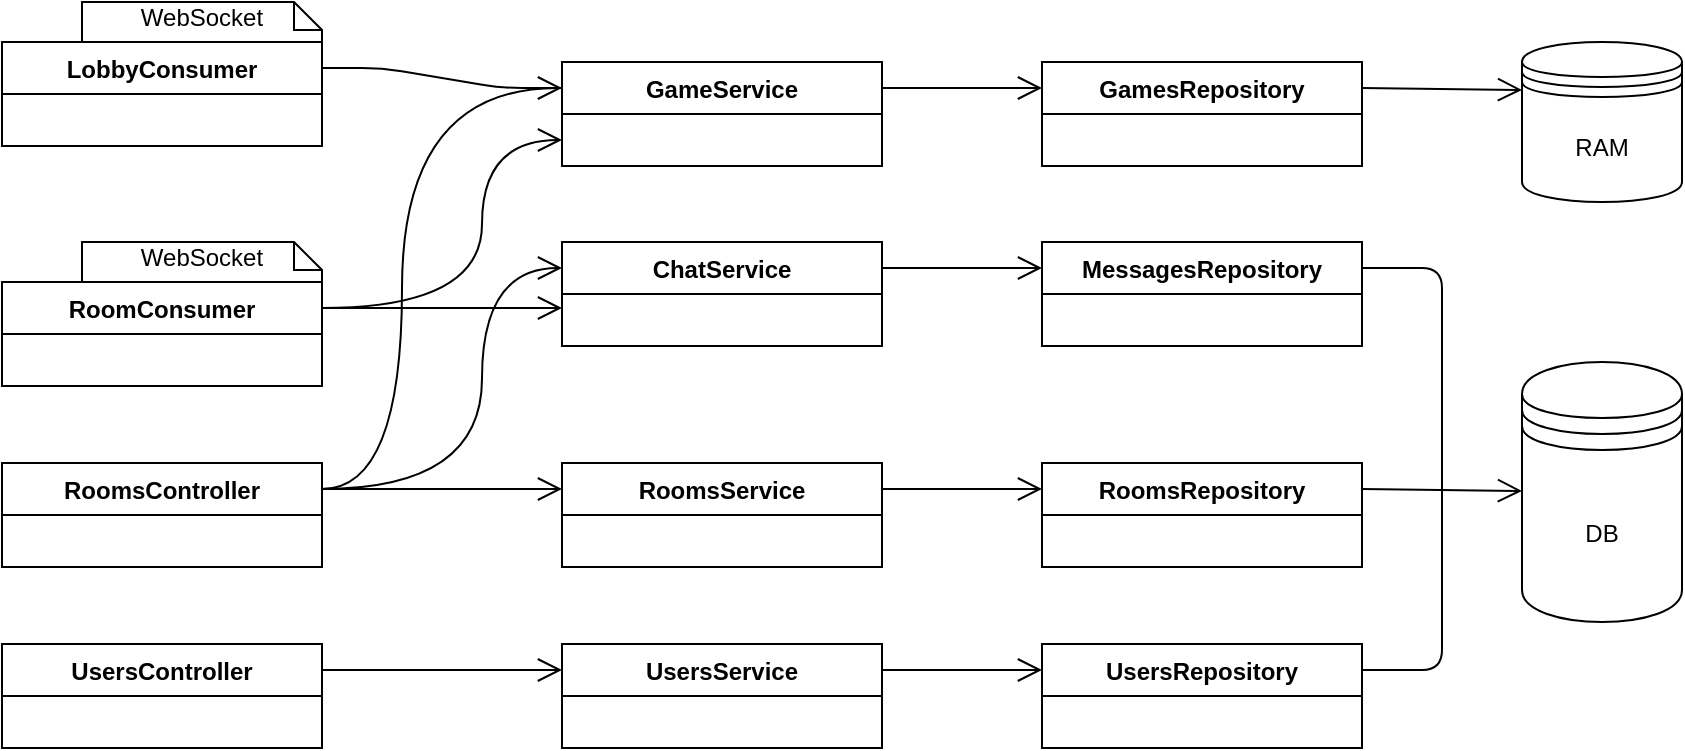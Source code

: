 <mxfile version="12.1.9" type="device" pages="1"><diagram id="3VxCbo50hHaCCFM6h1vI" name="Страница 1"><mxGraphModel dx="1350" dy="759" grid="1" gridSize="10" guides="1" tooltips="1" connect="1" arrows="1" fold="1" page="1" pageScale="1" pageWidth="1169" pageHeight="827" math="0" shadow="0"><root><mxCell id="0"/><mxCell id="1" parent="0"/><mxCell id="SbB426saY0wgJ_eDa3fp-4" value="DB" style="shape=datastore;whiteSpace=wrap;html=1;" parent="1" vertex="1"><mxGeometry x="880" y="220" width="80" height="130" as="geometry"/></mxCell><mxCell id="SbB426saY0wgJ_eDa3fp-23" value="ChatService" style="swimlane;fontStyle=1;childLayout=stackLayout;horizontal=1;startSize=26;fillColor=none;horizontalStack=0;resizeParent=1;resizeParentMax=0;resizeLast=0;collapsible=1;marginBottom=0;" parent="1" vertex="1"><mxGeometry x="400" y="160" width="160" height="52" as="geometry"/></mxCell><mxCell id="SbB426saY0wgJ_eDa3fp-24" value="UsersController" style="swimlane;fontStyle=1;childLayout=stackLayout;horizontal=1;startSize=26;fillColor=none;horizontalStack=0;resizeParent=1;resizeParentMax=0;resizeLast=0;collapsible=1;marginBottom=0;" parent="1" vertex="1"><mxGeometry x="120" y="361" width="160" height="52" as="geometry"><mxRectangle x="120" y="180" width="120" height="26" as="alternateBounds"/></mxGeometry></mxCell><mxCell id="SbB426saY0wgJ_eDa3fp-26" value="RoomsController" style="swimlane;fontStyle=1;childLayout=stackLayout;horizontal=1;startSize=26;fillColor=none;horizontalStack=0;resizeParent=1;resizeParentMax=0;resizeLast=0;collapsible=1;marginBottom=0;" parent="1" vertex="1"><mxGeometry x="120" y="270.5" width="160" height="52" as="geometry"><mxRectangle x="120" y="180" width="120" height="26" as="alternateBounds"/></mxGeometry></mxCell><mxCell id="SbB426saY0wgJ_eDa3fp-27" value="GameService" style="swimlane;fontStyle=1;childLayout=stackLayout;horizontal=1;startSize=26;fillColor=none;horizontalStack=0;resizeParent=1;resizeParentMax=0;resizeLast=0;collapsible=1;marginBottom=0;" parent="1" vertex="1"><mxGeometry x="400" y="70" width="160" height="52" as="geometry"/></mxCell><mxCell id="SbB426saY0wgJ_eDa3fp-30" value="UsersService" style="swimlane;fontStyle=1;childLayout=stackLayout;horizontal=1;startSize=26;fillColor=none;horizontalStack=0;resizeParent=1;resizeParentMax=0;resizeLast=0;collapsible=1;marginBottom=0;" parent="1" vertex="1"><mxGeometry x="400" y="361" width="160" height="52" as="geometry"/></mxCell><mxCell id="SbB426saY0wgJ_eDa3fp-31" value="" style="endArrow=open;endSize=10;html=1;exitX=1;exitY=0.25;exitDx=0;exitDy=0;entryX=0;entryY=0.25;entryDx=0;entryDy=0;" parent="1" source="SbB426saY0wgJ_eDa3fp-24" target="SbB426saY0wgJ_eDa3fp-30" edge="1"><mxGeometry x="0.125" y="-30" width="160" relative="1" as="geometry"><mxPoint x="300" y="357" as="sourcePoint"/><mxPoint x="380" y="387.0" as="targetPoint"/><mxPoint as="offset"/></mxGeometry></mxCell><mxCell id="SbB426saY0wgJ_eDa3fp-32" value="RoomsService" style="swimlane;fontStyle=1;childLayout=stackLayout;horizontal=1;startSize=26;fillColor=none;horizontalStack=0;resizeParent=1;resizeParentMax=0;resizeLast=0;collapsible=1;marginBottom=0;" parent="1" vertex="1"><mxGeometry x="400" y="270.5" width="160" height="52" as="geometry"/></mxCell><mxCell id="R4B889OyxI68Hv-GTnjq-2" value="" style="endArrow=open;endSize=10;html=1;exitX=1;exitY=0.25;exitDx=0;exitDy=0;entryX=0;entryY=0.25;entryDx=0;entryDy=0;edgeStyle=orthogonalEdgeStyle;curved=1;" edge="1" parent="1" source="SbB426saY0wgJ_eDa3fp-26" target="SbB426saY0wgJ_eDa3fp-23"><mxGeometry x="0.125" y="-30" width="160" relative="1" as="geometry"><mxPoint x="290" y="256" as="sourcePoint"/><mxPoint x="370" y="286" as="targetPoint"/><mxPoint as="offset"/><Array as="points"><mxPoint x="360" y="283"/><mxPoint x="360" y="173"/></Array></mxGeometry></mxCell><mxCell id="R4B889OyxI68Hv-GTnjq-4" value="MessagesRepository" style="swimlane;fontStyle=1;childLayout=stackLayout;horizontal=1;startSize=26;fillColor=none;horizontalStack=0;resizeParent=1;resizeParentMax=0;resizeLast=0;collapsible=1;marginBottom=0;" vertex="1" parent="1"><mxGeometry x="640" y="160" width="160" height="52" as="geometry"/></mxCell><mxCell id="R4B889OyxI68Hv-GTnjq-5" value="RoomsRepository" style="swimlane;fontStyle=1;childLayout=stackLayout;horizontal=1;startSize=26;fillColor=none;horizontalStack=0;resizeParent=1;resizeParentMax=0;resizeLast=0;collapsible=1;marginBottom=0;" vertex="1" parent="1"><mxGeometry x="640" y="270.5" width="160" height="52" as="geometry"/></mxCell><mxCell id="R4B889OyxI68Hv-GTnjq-6" value="UsersRepository" style="swimlane;fontStyle=1;childLayout=stackLayout;horizontal=1;startSize=26;fillColor=none;horizontalStack=0;resizeParent=1;resizeParentMax=0;resizeLast=0;collapsible=1;marginBottom=0;" vertex="1" parent="1"><mxGeometry x="640" y="361" width="160" height="52" as="geometry"/></mxCell><mxCell id="R4B889OyxI68Hv-GTnjq-7" value="RAM" style="shape=datastore;whiteSpace=wrap;html=1;" vertex="1" parent="1"><mxGeometry x="880" y="60" width="80" height="80" as="geometry"/></mxCell><mxCell id="R4B889OyxI68Hv-GTnjq-8" value="GamesRepository" style="swimlane;fontStyle=1;childLayout=stackLayout;horizontal=1;startSize=26;fillColor=none;horizontalStack=0;resizeParent=1;resizeParentMax=0;resizeLast=0;collapsible=1;marginBottom=0;" vertex="1" parent="1"><mxGeometry x="640" y="70" width="160" height="52" as="geometry"/></mxCell><mxCell id="R4B889OyxI68Hv-GTnjq-9" value="" style="group" vertex="1" connectable="0" parent="1"><mxGeometry x="120" y="40" width="160" height="72" as="geometry"/></mxCell><mxCell id="SbB426saY0wgJ_eDa3fp-6" value="&lt;div&gt;&lt;span&gt;WebSocket&lt;/span&gt;&lt;/div&gt;" style="shape=note;whiteSpace=wrap;html=1;size=14;verticalAlign=top;align=center;spacingTop=-6;" parent="R4B889OyxI68Hv-GTnjq-9" vertex="1"><mxGeometry x="40" width="120" height="20" as="geometry"/></mxCell><mxCell id="SbB426saY0wgJ_eDa3fp-18" value="LobbyConsumer" style="swimlane;fontStyle=1;childLayout=stackLayout;horizontal=1;startSize=26;fillColor=none;horizontalStack=0;resizeParent=1;resizeParentMax=0;resizeLast=0;collapsible=1;marginBottom=0;" parent="R4B889OyxI68Hv-GTnjq-9" vertex="1"><mxGeometry y="20" width="160" height="52" as="geometry"/></mxCell><mxCell id="R4B889OyxI68Hv-GTnjq-10" value="" style="group" vertex="1" connectable="0" parent="1"><mxGeometry x="120" y="160" width="160" height="72" as="geometry"/></mxCell><mxCell id="SbB426saY0wgJ_eDa3fp-7" value="&lt;div&gt;&lt;span&gt;WebSocket&lt;/span&gt;&lt;/div&gt;" style="shape=note;whiteSpace=wrap;html=1;size=14;verticalAlign=top;align=center;spacingTop=-6;" parent="R4B889OyxI68Hv-GTnjq-10" vertex="1"><mxGeometry x="40" width="120" height="20" as="geometry"/></mxCell><mxCell id="SbB426saY0wgJ_eDa3fp-22" value="RoomConsumer" style="swimlane;fontStyle=1;childLayout=stackLayout;horizontal=1;startSize=26;fillColor=none;horizontalStack=0;resizeParent=1;resizeParentMax=0;resizeLast=0;collapsible=1;marginBottom=0;" parent="R4B889OyxI68Hv-GTnjq-10" vertex="1"><mxGeometry y="20" width="160" height="52" as="geometry"><mxRectangle x="120" y="180" width="120" height="26" as="alternateBounds"/></mxGeometry></mxCell><mxCell id="R4B889OyxI68Hv-GTnjq-13" value="" style="endArrow=open;endSize=10;html=1;exitX=1;exitY=0.25;exitDx=0;exitDy=0;entryX=0;entryY=0.25;entryDx=0;entryDy=0;edgeStyle=orthogonalEdgeStyle;curved=1;" edge="1" parent="1" source="SbB426saY0wgJ_eDa3fp-26" target="SbB426saY0wgJ_eDa3fp-27"><mxGeometry x="0.125" y="-30" width="160" relative="1" as="geometry"><mxPoint x="290" y="302" as="sourcePoint"/><mxPoint x="410" y="183" as="targetPoint"/><mxPoint as="offset"/><Array as="points"><mxPoint x="320" y="283"/><mxPoint x="320" y="83"/></Array></mxGeometry></mxCell><mxCell id="R4B889OyxI68Hv-GTnjq-16" value="" style="endArrow=open;endSize=10;html=1;exitX=1;exitY=0.25;exitDx=0;exitDy=0;entryX=0;entryY=0.25;entryDx=0;entryDy=0;edgeStyle=orthogonalEdgeStyle;" edge="1" parent="1" source="SbB426saY0wgJ_eDa3fp-26" target="SbB426saY0wgJ_eDa3fp-32"><mxGeometry x="0.125" y="-30" width="160" relative="1" as="geometry"><mxPoint x="290" y="294" as="sourcePoint"/><mxPoint x="410" y="183" as="targetPoint"/><mxPoint as="offset"/><Array as="points"><mxPoint x="390" y="284"/><mxPoint x="390" y="284"/></Array></mxGeometry></mxCell><mxCell id="R4B889OyxI68Hv-GTnjq-17" value="" style="endArrow=open;endSize=10;html=1;exitX=1;exitY=0.25;exitDx=0;exitDy=0;" edge="1" parent="1" source="SbB426saY0wgJ_eDa3fp-22"><mxGeometry x="0.125" y="-30" width="160" relative="1" as="geometry"><mxPoint x="290" y="200" as="sourcePoint"/><mxPoint x="400" y="193" as="targetPoint"/><mxPoint as="offset"/><Array as="points"><mxPoint x="360" y="193"/></Array></mxGeometry></mxCell><mxCell id="R4B889OyxI68Hv-GTnjq-18" value="" style="endArrow=open;endSize=10;html=1;exitX=1;exitY=0.25;exitDx=0;exitDy=0;edgeStyle=orthogonalEdgeStyle;entryX=0;entryY=0.75;entryDx=0;entryDy=0;curved=1;" edge="1" parent="1" source="SbB426saY0wgJ_eDa3fp-22" target="SbB426saY0wgJ_eDa3fp-27"><mxGeometry x="0.125" y="-30" width="160" relative="1" as="geometry"><mxPoint x="300" y="150" as="sourcePoint"/><mxPoint x="380" y="120" as="targetPoint"/><mxPoint as="offset"/><Array as="points"><mxPoint x="360" y="193"/><mxPoint x="360" y="109"/></Array></mxGeometry></mxCell><mxCell id="R4B889OyxI68Hv-GTnjq-20" value="" style="endArrow=none;endSize=12;html=1;exitX=1;exitY=0.25;exitDx=0;exitDy=0;entryX=0;entryY=0.25;entryDx=0;entryDy=0;endFill=0;edgeStyle=entityRelationEdgeStyle;" edge="1" parent="1" source="SbB426saY0wgJ_eDa3fp-18" target="SbB426saY0wgJ_eDa3fp-27"><mxGeometry x="0.125" y="-30" width="160" relative="1" as="geometry"><mxPoint x="290" y="384.0" as="sourcePoint"/><mxPoint x="350" y="60" as="targetPoint"/><mxPoint as="offset"/></mxGeometry></mxCell><mxCell id="R4B889OyxI68Hv-GTnjq-21" value="" style="endArrow=open;endSize=10;html=1;exitX=1;exitY=0.25;exitDx=0;exitDy=0;entryX=0;entryY=0.25;entryDx=0;entryDy=0;edgeStyle=orthogonalEdgeStyle;" edge="1" parent="1" source="SbB426saY0wgJ_eDa3fp-32" target="R4B889OyxI68Hv-GTnjq-5"><mxGeometry x="0.125" y="-30" width="160" relative="1" as="geometry"><mxPoint x="600.034" y="239.707" as="sourcePoint"/><mxPoint x="720.034" y="239.707" as="targetPoint"/><mxPoint as="offset"/><Array as="points"><mxPoint x="590" y="283"/><mxPoint x="590" y="283"/></Array></mxGeometry></mxCell><mxCell id="R4B889OyxI68Hv-GTnjq-22" value="" style="endArrow=open;endSize=10;html=1;exitX=1;exitY=0.25;exitDx=0;exitDy=0;entryX=0;entryY=0.25;entryDx=0;entryDy=0;edgeStyle=orthogonalEdgeStyle;" edge="1" parent="1" source="SbB426saY0wgJ_eDa3fp-30" target="R4B889OyxI68Hv-GTnjq-6"><mxGeometry x="0.125" y="-30" width="160" relative="1" as="geometry"><mxPoint x="584.034" y="380.707" as="sourcePoint"/><mxPoint x="664.034" y="380.707" as="targetPoint"/><mxPoint as="offset"/><Array as="points"><mxPoint x="600" y="374"/><mxPoint x="600" y="374"/></Array></mxGeometry></mxCell><mxCell id="R4B889OyxI68Hv-GTnjq-23" value="" style="endArrow=open;endSize=10;html=1;exitX=1;exitY=0.25;exitDx=0;exitDy=0;entryX=0;entryY=0.25;entryDx=0;entryDy=0;edgeStyle=orthogonalEdgeStyle;" edge="1" parent="1" source="SbB426saY0wgJ_eDa3fp-23" target="R4B889OyxI68Hv-GTnjq-4"><mxGeometry x="0.125" y="-30" width="160" relative="1" as="geometry"><mxPoint x="580.034" y="170.207" as="sourcePoint"/><mxPoint x="660.034" y="170.207" as="targetPoint"/><mxPoint as="offset"/><Array as="points"><mxPoint x="600" y="173"/><mxPoint x="600" y="173"/></Array></mxGeometry></mxCell><mxCell id="R4B889OyxI68Hv-GTnjq-24" value="" style="endArrow=open;endSize=10;html=1;exitX=1;exitY=0.25;exitDx=0;exitDy=0;entryX=0;entryY=0.25;entryDx=0;entryDy=0;edgeStyle=orthogonalEdgeStyle;" edge="1" parent="1" source="SbB426saY0wgJ_eDa3fp-27" target="R4B889OyxI68Hv-GTnjq-8"><mxGeometry x="0.125" y="-30" width="160" relative="1" as="geometry"><mxPoint x="569.534" y="75.207" as="sourcePoint"/><mxPoint x="649.534" y="75.207" as="targetPoint"/><mxPoint as="offset"/><Array as="points"><mxPoint x="600" y="83"/><mxPoint x="600" y="83"/></Array></mxGeometry></mxCell><mxCell id="R4B889OyxI68Hv-GTnjq-26" value="" style="endArrow=open;endSize=10;html=1;exitX=1;exitY=0.25;exitDx=0;exitDy=0;entryX=0;entryY=0.3;entryDx=0;entryDy=0;" edge="1" parent="1" source="R4B889OyxI68Hv-GTnjq-8" target="R4B889OyxI68Hv-GTnjq-7"><mxGeometry x="0.125" y="-30" width="160" relative="1" as="geometry"><mxPoint x="870" y="159.333" as="sourcePoint"/><mxPoint x="950" y="159.333" as="targetPoint"/><mxPoint as="offset"/></mxGeometry></mxCell><mxCell id="R4B889OyxI68Hv-GTnjq-27" value="" style="endArrow=none;endSize=10;html=1;exitX=1;exitY=0.25;exitDx=0;exitDy=0;endFill=0;" edge="1" parent="1" source="R4B889OyxI68Hv-GTnjq-4"><mxGeometry x="0.125" y="-30" width="160" relative="1" as="geometry"><mxPoint x="810" y="93.0" as="sourcePoint"/><mxPoint x="840" y="285" as="targetPoint"/><mxPoint as="offset"/><Array as="points"><mxPoint x="840" y="173"/></Array></mxGeometry></mxCell><mxCell id="R4B889OyxI68Hv-GTnjq-28" value="" style="endArrow=open;endSize=10;html=1;exitX=1;exitY=0.25;exitDx=0;exitDy=0;" edge="1" parent="1" source="R4B889OyxI68Hv-GTnjq-5" target="SbB426saY0wgJ_eDa3fp-4"><mxGeometry x="0.125" y="-30" width="160" relative="1" as="geometry"><mxPoint x="820" y="103.0" as="sourcePoint"/><mxPoint x="900" y="104" as="targetPoint"/><mxPoint as="offset"/></mxGeometry></mxCell><mxCell id="R4B889OyxI68Hv-GTnjq-29" value="" style="endArrow=none;endSize=10;html=1;exitX=1;exitY=0.25;exitDx=0;exitDy=0;endFill=0;" edge="1" parent="1" source="R4B889OyxI68Hv-GTnjq-6"><mxGeometry x="0.125" y="-30" width="160" relative="1" as="geometry"><mxPoint x="830" y="113.0" as="sourcePoint"/><mxPoint x="840" y="285" as="targetPoint"/><mxPoint as="offset"/><Array as="points"><mxPoint x="840" y="374"/></Array></mxGeometry></mxCell></root></mxGraphModel></diagram></mxfile>